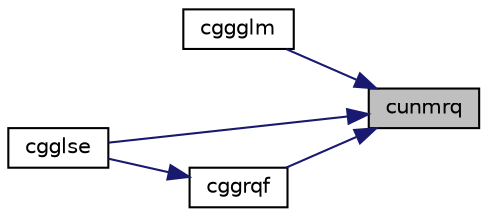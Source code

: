 digraph "cunmrq"
{
 // LATEX_PDF_SIZE
  edge [fontname="Helvetica",fontsize="10",labelfontname="Helvetica",labelfontsize="10"];
  node [fontname="Helvetica",fontsize="10",shape=record];
  rankdir="RL";
  Node1 [label="cunmrq",height=0.2,width=0.4,color="black", fillcolor="grey75", style="filled", fontcolor="black",tooltip="CUNMRQ"];
  Node1 -> Node2 [dir="back",color="midnightblue",fontsize="10",style="solid",fontname="Helvetica"];
  Node2 [label="cggglm",height=0.2,width=0.4,color="black", fillcolor="white", style="filled",URL="$cggglm_8f.html#a4be128ffc05552459683f0aade5a7937",tooltip="CGGGLM"];
  Node1 -> Node3 [dir="back",color="midnightblue",fontsize="10",style="solid",fontname="Helvetica"];
  Node3 [label="cgglse",height=0.2,width=0.4,color="black", fillcolor="white", style="filled",URL="$cgglse_8f.html#a28e4e4fece23da5ddc449699822e5d77",tooltip="CGGLSE solves overdetermined or underdetermined systems for OTHER matrices"];
  Node1 -> Node4 [dir="back",color="midnightblue",fontsize="10",style="solid",fontname="Helvetica"];
  Node4 [label="cggrqf",height=0.2,width=0.4,color="black", fillcolor="white", style="filled",URL="$cggrqf_8f.html#a36a02371bb9db8ff1beb80be6d9c41d8",tooltip="CGGRQF"];
  Node4 -> Node3 [dir="back",color="midnightblue",fontsize="10",style="solid",fontname="Helvetica"];
}
